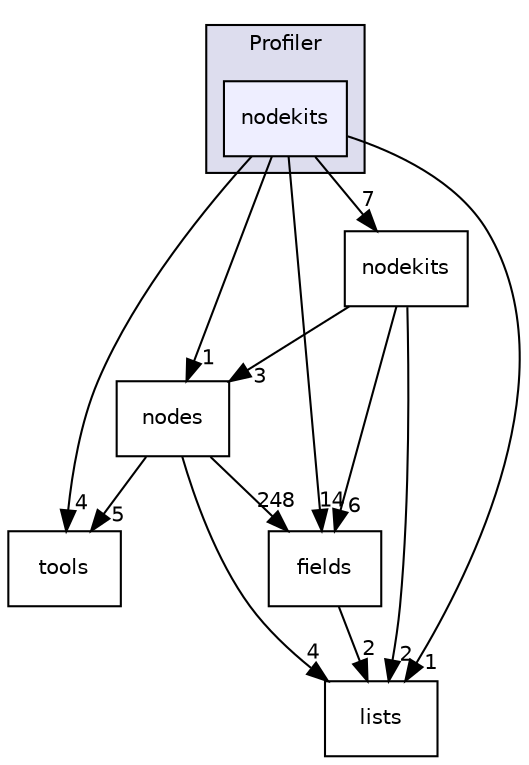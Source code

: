 digraph "include/Inventor/annex/Profiler/nodekits" {
  compound=true
  node [ fontsize="10", fontname="Helvetica"];
  edge [ labelfontsize="10", labelfontname="Helvetica"];
  subgraph clusterdir_087b523aeb037e0c64242cae2e781c74 {
    graph [ bgcolor="#ddddee", pencolor="black", label="Profiler" fontname="Helvetica", fontsize="10", URL="dir_087b523aeb037e0c64242cae2e781c74.html"]
  dir_c12c14804779dab7c9826ff4ddf6f098 [shape=box, label="nodekits", style="filled", fillcolor="#eeeeff", pencolor="black", URL="dir_c12c14804779dab7c9826ff4ddf6f098.html"];
  }
  dir_16fd29a9f2e6f29d20d173fde4d7c65d [shape=box label="tools" URL="dir_16fd29a9f2e6f29d20d173fde4d7c65d.html"];
  dir_3a848b90e1404780a5d06bb25bf974e3 [shape=box label="fields" URL="dir_3a848b90e1404780a5d06bb25bf974e3.html"];
  dir_9a2009052589fb2a7456603853aac0dd [shape=box label="nodekits" URL="dir_9a2009052589fb2a7456603853aac0dd.html"];
  dir_a1c1d9fc954b6310fc06e1f59b6e0117 [shape=box label="nodes" URL="dir_a1c1d9fc954b6310fc06e1f59b6e0117.html"];
  dir_ca70c12236109a46e85d75bbee1802dc [shape=box label="lists" URL="dir_ca70c12236109a46e85d75bbee1802dc.html"];
  dir_3a848b90e1404780a5d06bb25bf974e3->dir_ca70c12236109a46e85d75bbee1802dc [headlabel="2", labeldistance=1.5 headhref="dir_000031_000032.html"];
  dir_a1c1d9fc954b6310fc06e1f59b6e0117->dir_16fd29a9f2e6f29d20d173fde4d7c65d [headlabel="5", labeldistance=1.5 headhref="dir_000038_000043.html"];
  dir_a1c1d9fc954b6310fc06e1f59b6e0117->dir_3a848b90e1404780a5d06bb25bf974e3 [headlabel="248", labeldistance=1.5 headhref="dir_000038_000031.html"];
  dir_a1c1d9fc954b6310fc06e1f59b6e0117->dir_ca70c12236109a46e85d75bbee1802dc [headlabel="4", labeldistance=1.5 headhref="dir_000038_000032.html"];
  dir_9a2009052589fb2a7456603853aac0dd->dir_3a848b90e1404780a5d06bb25bf974e3 [headlabel="6", labeldistance=1.5 headhref="dir_000037_000031.html"];
  dir_9a2009052589fb2a7456603853aac0dd->dir_a1c1d9fc954b6310fc06e1f59b6e0117 [headlabel="3", labeldistance=1.5 headhref="dir_000037_000038.html"];
  dir_9a2009052589fb2a7456603853aac0dd->dir_ca70c12236109a46e85d75bbee1802dc [headlabel="2", labeldistance=1.5 headhref="dir_000037_000032.html"];
  dir_c12c14804779dab7c9826ff4ddf6f098->dir_16fd29a9f2e6f29d20d173fde4d7c65d [headlabel="4", labeldistance=1.5 headhref="dir_000012_000043.html"];
  dir_c12c14804779dab7c9826ff4ddf6f098->dir_3a848b90e1404780a5d06bb25bf974e3 [headlabel="14", labeldistance=1.5 headhref="dir_000012_000031.html"];
  dir_c12c14804779dab7c9826ff4ddf6f098->dir_9a2009052589fb2a7456603853aac0dd [headlabel="7", labeldistance=1.5 headhref="dir_000012_000037.html"];
  dir_c12c14804779dab7c9826ff4ddf6f098->dir_a1c1d9fc954b6310fc06e1f59b6e0117 [headlabel="1", labeldistance=1.5 headhref="dir_000012_000038.html"];
  dir_c12c14804779dab7c9826ff4ddf6f098->dir_ca70c12236109a46e85d75bbee1802dc [headlabel="1", labeldistance=1.5 headhref="dir_000012_000032.html"];
}
